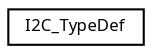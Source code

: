 digraph "Graphical Class Hierarchy"
{
  edge [fontname="Sans",fontsize="8",labelfontname="Sans",labelfontsize="8"];
  node [fontname="Sans",fontsize="8",shape=record];
  rankdir="LR";
  Node1 [label="I2C_TypeDef",height=0.2,width=0.4,color="black", fillcolor="white", style="filled",URL="$struct_i2_c___type_def.html",tooltip="Inter-integrated Circuit Interface. "];
}
